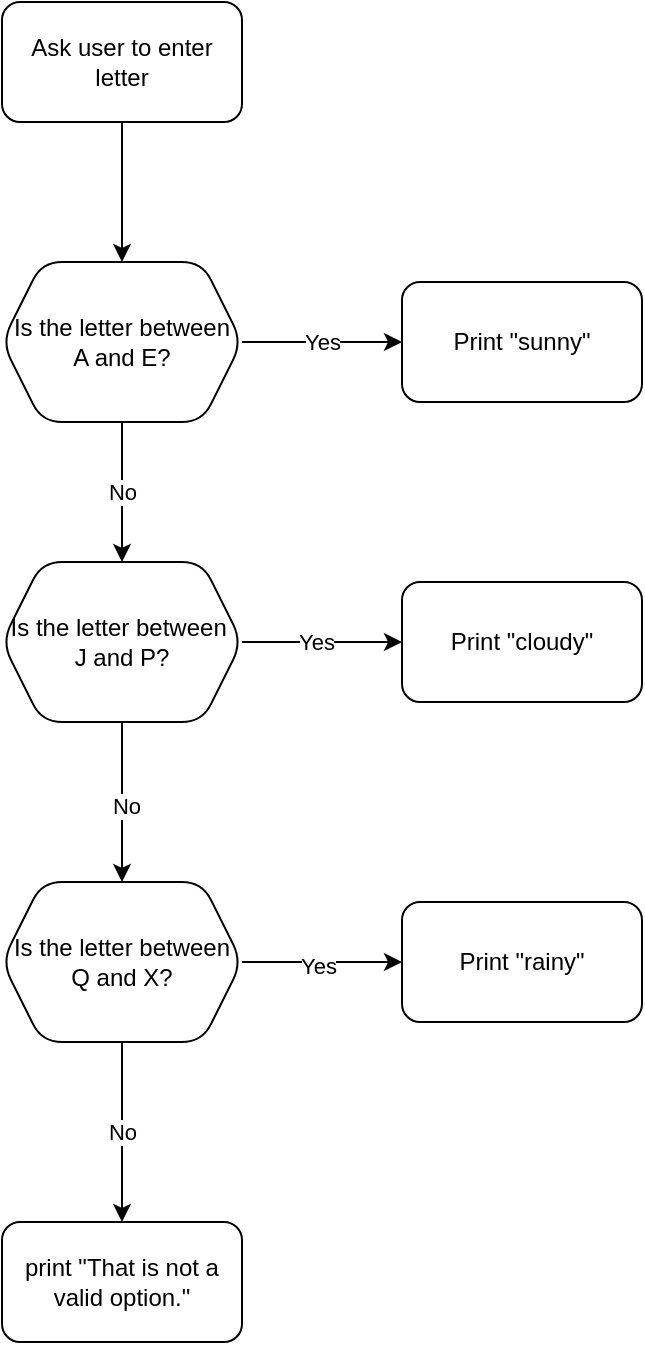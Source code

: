 <mxfile version="22.1.21" type="github">
  <diagram id="C5RBs43oDa-KdzZeNtuy" name="Page-1">
    <mxGraphModel dx="660" dy="942" grid="1" gridSize="10" guides="1" tooltips="1" connect="1" arrows="1" fold="1" page="1" pageScale="1" pageWidth="827" pageHeight="1169" math="0" shadow="0">
      <root>
        <mxCell id="WIyWlLk6GJQsqaUBKTNV-0" />
        <mxCell id="WIyWlLk6GJQsqaUBKTNV-1" parent="WIyWlLk6GJQsqaUBKTNV-0" />
        <mxCell id="wrr46Cn9LjaUi-LTdscb-6" value="" style="edgeStyle=orthogonalEdgeStyle;rounded=0;orthogonalLoop=1;jettySize=auto;html=1;" edge="1" parent="WIyWlLk6GJQsqaUBKTNV-1" source="wrr46Cn9LjaUi-LTdscb-1" target="wrr46Cn9LjaUi-LTdscb-5">
          <mxGeometry relative="1" as="geometry" />
        </mxCell>
        <mxCell id="wrr46Cn9LjaUi-LTdscb-1" value="Ask user to enter letter" style="rounded=1;whiteSpace=wrap;html=1;" vertex="1" parent="WIyWlLk6GJQsqaUBKTNV-1">
          <mxGeometry x="570" y="80" width="120" height="60" as="geometry" />
        </mxCell>
        <mxCell id="wrr46Cn9LjaUi-LTdscb-8" value="Yes" style="edgeStyle=orthogonalEdgeStyle;rounded=0;orthogonalLoop=1;jettySize=auto;html=1;" edge="1" parent="WIyWlLk6GJQsqaUBKTNV-1" source="wrr46Cn9LjaUi-LTdscb-5" target="wrr46Cn9LjaUi-LTdscb-7">
          <mxGeometry relative="1" as="geometry" />
        </mxCell>
        <mxCell id="wrr46Cn9LjaUi-LTdscb-10" value="No" style="edgeStyle=orthogonalEdgeStyle;rounded=0;orthogonalLoop=1;jettySize=auto;html=1;" edge="1" parent="WIyWlLk6GJQsqaUBKTNV-1" source="wrr46Cn9LjaUi-LTdscb-5" target="wrr46Cn9LjaUi-LTdscb-9">
          <mxGeometry relative="1" as="geometry" />
        </mxCell>
        <mxCell id="wrr46Cn9LjaUi-LTdscb-5" value="Is the letter between A and E?" style="shape=hexagon;perimeter=hexagonPerimeter2;whiteSpace=wrap;html=1;fixedSize=1;rounded=1;" vertex="1" parent="WIyWlLk6GJQsqaUBKTNV-1">
          <mxGeometry x="570" y="210" width="120" height="80" as="geometry" />
        </mxCell>
        <mxCell id="wrr46Cn9LjaUi-LTdscb-7" value="Print &quot;sunny&quot;" style="rounded=1;whiteSpace=wrap;html=1;" vertex="1" parent="WIyWlLk6GJQsqaUBKTNV-1">
          <mxGeometry x="770" y="220" width="120" height="60" as="geometry" />
        </mxCell>
        <mxCell id="wrr46Cn9LjaUi-LTdscb-12" value="" style="edgeStyle=orthogonalEdgeStyle;rounded=0;orthogonalLoop=1;jettySize=auto;html=1;" edge="1" parent="WIyWlLk6GJQsqaUBKTNV-1" source="wrr46Cn9LjaUi-LTdscb-9" target="wrr46Cn9LjaUi-LTdscb-11">
          <mxGeometry relative="1" as="geometry" />
        </mxCell>
        <mxCell id="wrr46Cn9LjaUi-LTdscb-13" value="No" style="edgeLabel;html=1;align=center;verticalAlign=middle;resizable=0;points=[];" vertex="1" connectable="0" parent="wrr46Cn9LjaUi-LTdscb-12">
          <mxGeometry x="0.033" y="2" relative="1" as="geometry">
            <mxPoint as="offset" />
          </mxGeometry>
        </mxCell>
        <mxCell id="wrr46Cn9LjaUi-LTdscb-17" value="" style="edgeStyle=orthogonalEdgeStyle;rounded=0;orthogonalLoop=1;jettySize=auto;html=1;" edge="1" parent="WIyWlLk6GJQsqaUBKTNV-1" source="wrr46Cn9LjaUi-LTdscb-9" target="wrr46Cn9LjaUi-LTdscb-16">
          <mxGeometry relative="1" as="geometry" />
        </mxCell>
        <mxCell id="wrr46Cn9LjaUi-LTdscb-18" value="Yes" style="edgeLabel;html=1;align=center;verticalAlign=middle;resizable=0;points=[];" vertex="1" connectable="0" parent="wrr46Cn9LjaUi-LTdscb-17">
          <mxGeometry x="-0.083" relative="1" as="geometry">
            <mxPoint as="offset" />
          </mxGeometry>
        </mxCell>
        <mxCell id="wrr46Cn9LjaUi-LTdscb-9" value="Is the letter between&amp;nbsp; J and P?" style="shape=hexagon;perimeter=hexagonPerimeter2;whiteSpace=wrap;html=1;fixedSize=1;rounded=1;" vertex="1" parent="WIyWlLk6GJQsqaUBKTNV-1">
          <mxGeometry x="570" y="360" width="120" height="80" as="geometry" />
        </mxCell>
        <mxCell id="wrr46Cn9LjaUi-LTdscb-15" value="" style="edgeStyle=orthogonalEdgeStyle;rounded=0;orthogonalLoop=1;jettySize=auto;html=1;" edge="1" parent="WIyWlLk6GJQsqaUBKTNV-1" source="wrr46Cn9LjaUi-LTdscb-11" target="wrr46Cn9LjaUi-LTdscb-14">
          <mxGeometry relative="1" as="geometry" />
        </mxCell>
        <mxCell id="wrr46Cn9LjaUi-LTdscb-19" value="Yes" style="edgeLabel;html=1;align=center;verticalAlign=middle;resizable=0;points=[];" vertex="1" connectable="0" parent="wrr46Cn9LjaUi-LTdscb-15">
          <mxGeometry x="-0.062" y="-2" relative="1" as="geometry">
            <mxPoint as="offset" />
          </mxGeometry>
        </mxCell>
        <mxCell id="wrr46Cn9LjaUi-LTdscb-21" value="No" style="edgeStyle=orthogonalEdgeStyle;rounded=0;orthogonalLoop=1;jettySize=auto;html=1;" edge="1" parent="WIyWlLk6GJQsqaUBKTNV-1" source="wrr46Cn9LjaUi-LTdscb-11" target="wrr46Cn9LjaUi-LTdscb-20">
          <mxGeometry relative="1" as="geometry" />
        </mxCell>
        <mxCell id="wrr46Cn9LjaUi-LTdscb-11" value="Is the letter between Q and X?" style="shape=hexagon;perimeter=hexagonPerimeter2;whiteSpace=wrap;html=1;fixedSize=1;rounded=1;" vertex="1" parent="WIyWlLk6GJQsqaUBKTNV-1">
          <mxGeometry x="570" y="520" width="120" height="80" as="geometry" />
        </mxCell>
        <mxCell id="wrr46Cn9LjaUi-LTdscb-14" value="Print &quot;rainy&quot;" style="rounded=1;whiteSpace=wrap;html=1;" vertex="1" parent="WIyWlLk6GJQsqaUBKTNV-1">
          <mxGeometry x="770" y="530" width="120" height="60" as="geometry" />
        </mxCell>
        <mxCell id="wrr46Cn9LjaUi-LTdscb-16" value="Print &quot;cloudy&quot;" style="rounded=1;whiteSpace=wrap;html=1;" vertex="1" parent="WIyWlLk6GJQsqaUBKTNV-1">
          <mxGeometry x="770" y="370" width="120" height="60" as="geometry" />
        </mxCell>
        <mxCell id="wrr46Cn9LjaUi-LTdscb-20" value="print &quot;That is not a valid option.&quot;" style="whiteSpace=wrap;html=1;rounded=1;" vertex="1" parent="WIyWlLk6GJQsqaUBKTNV-1">
          <mxGeometry x="570" y="690" width="120" height="60" as="geometry" />
        </mxCell>
      </root>
    </mxGraphModel>
  </diagram>
</mxfile>
